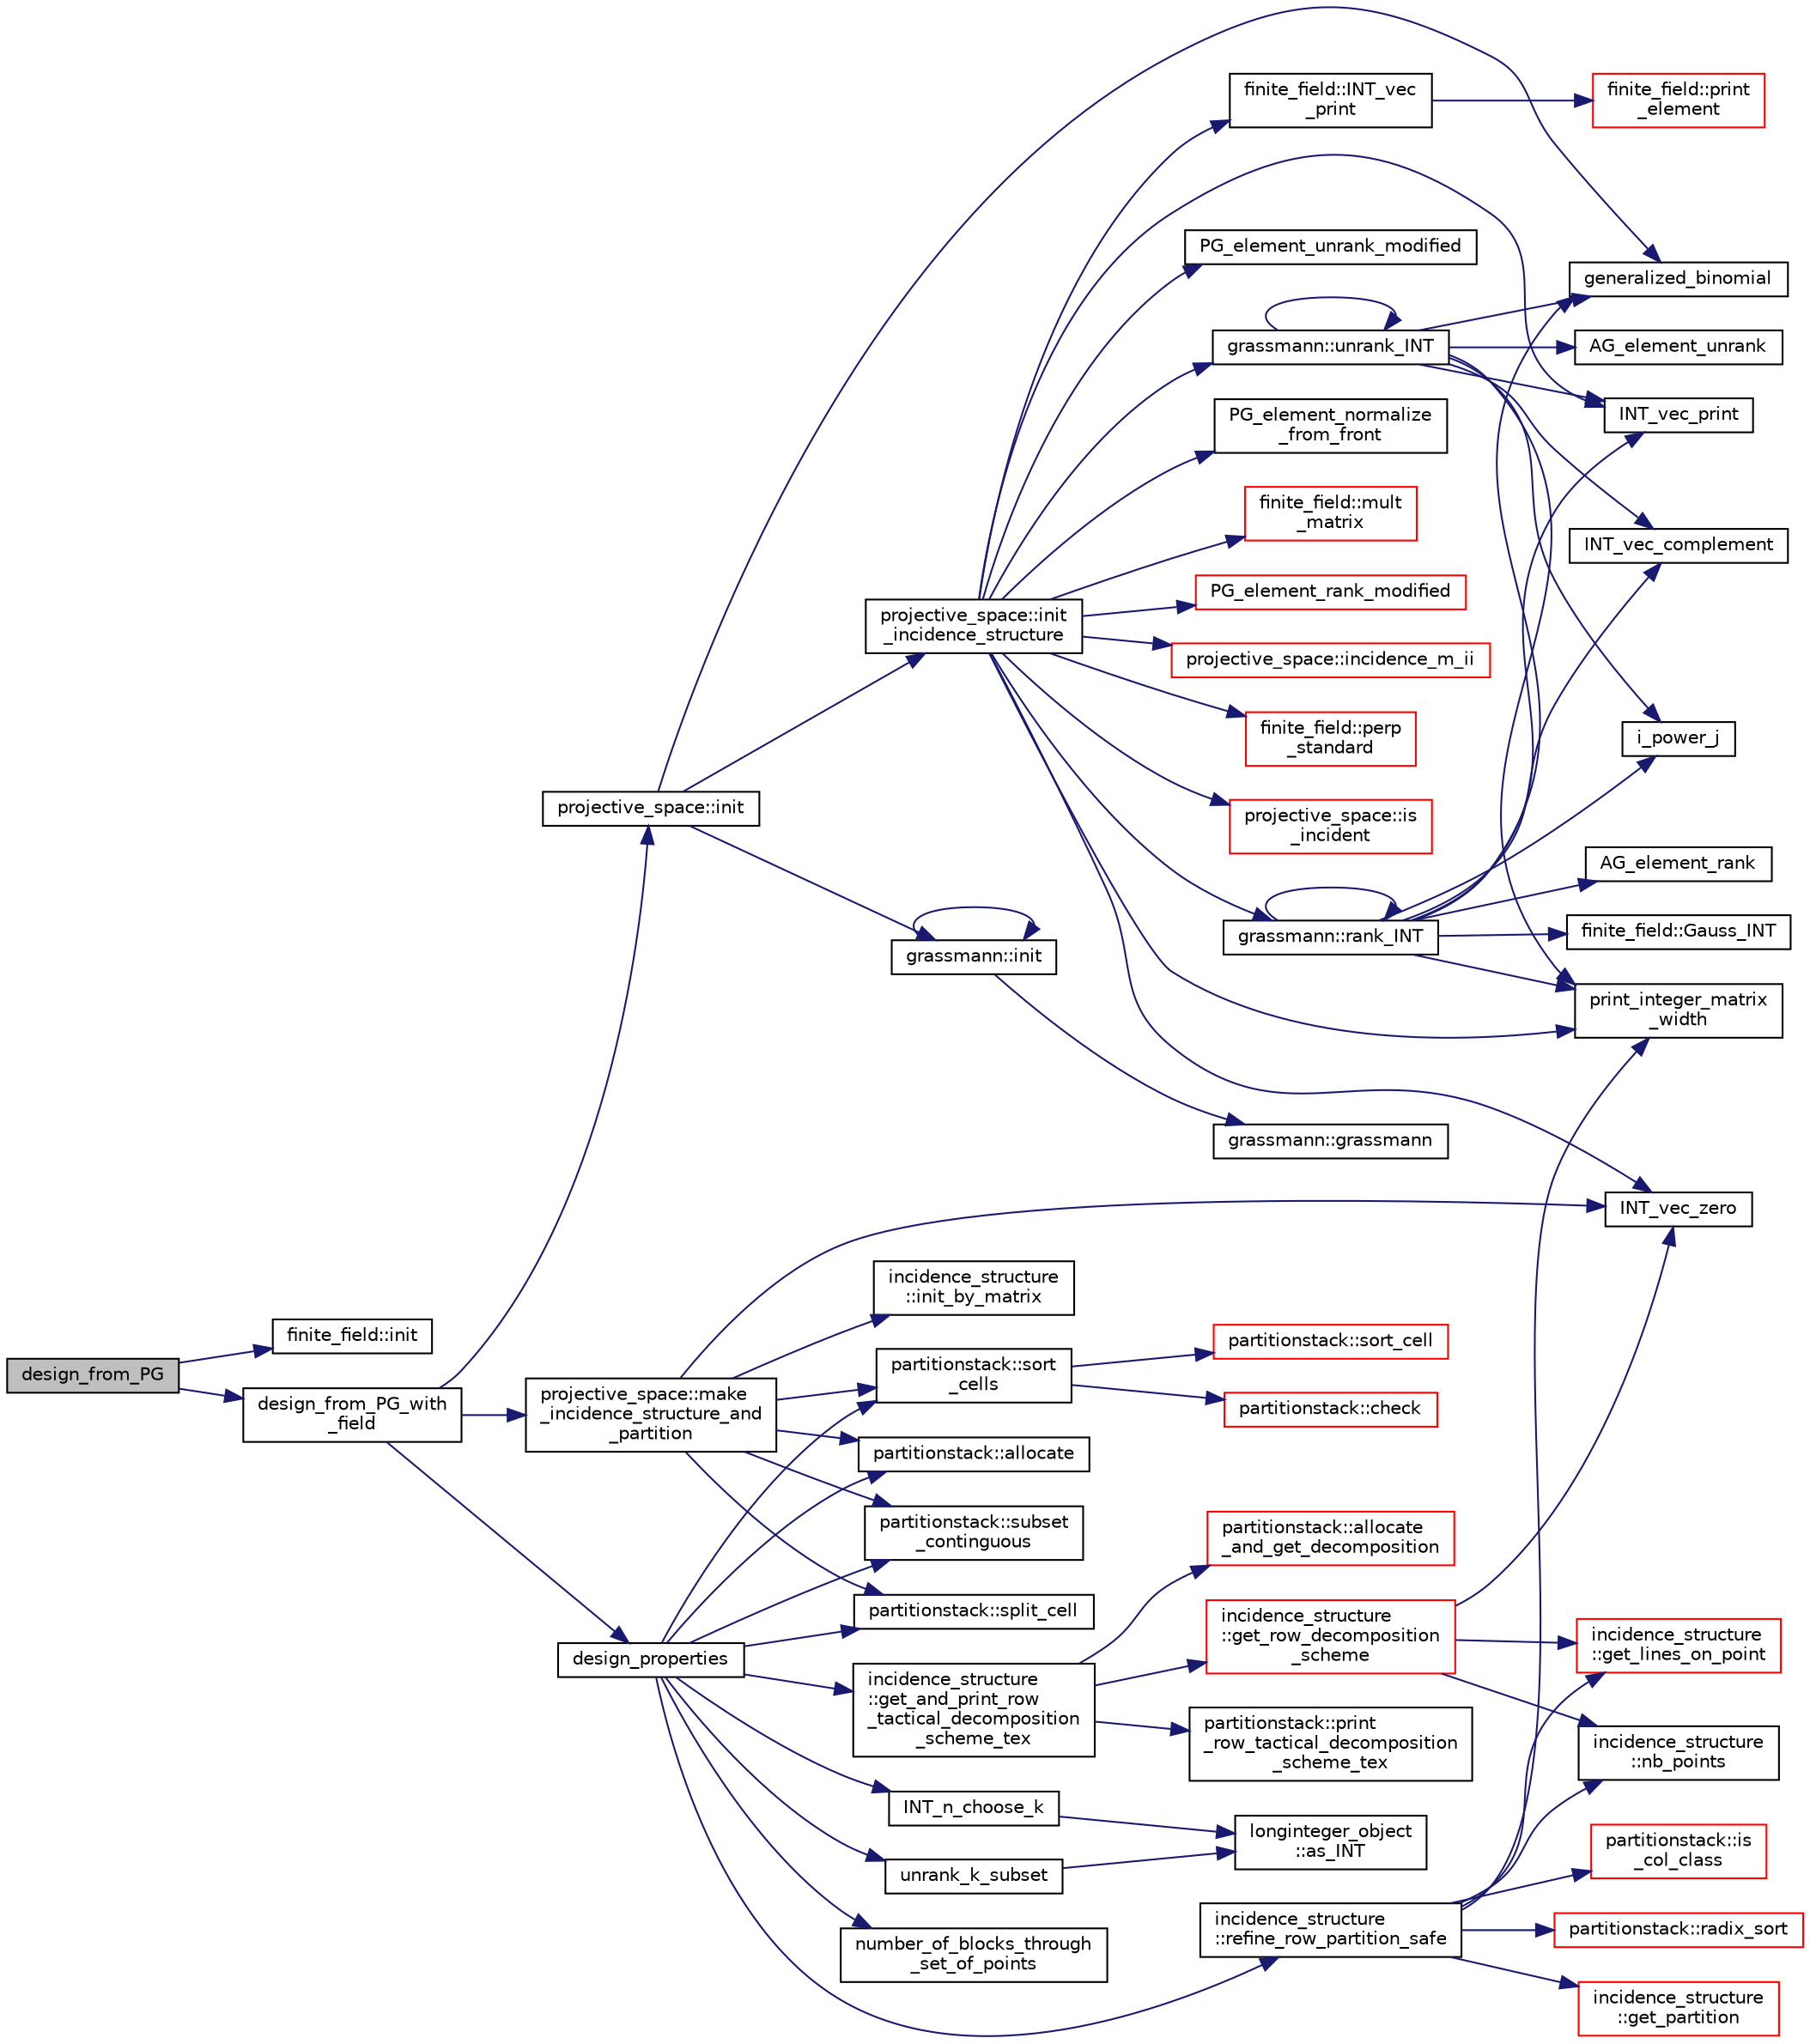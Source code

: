digraph "design_from_PG"
{
  edge [fontname="Helvetica",fontsize="10",labelfontname="Helvetica",labelfontsize="10"];
  node [fontname="Helvetica",fontsize="10",shape=record];
  rankdir="LR";
  Node0 [label="design_from_PG",height=0.2,width=0.4,color="black", fillcolor="grey75", style="filled", fontcolor="black"];
  Node0 -> Node1 [color="midnightblue",fontsize="10",style="solid",fontname="Helvetica"];
  Node1 [label="finite_field::init",height=0.2,width=0.4,color="black", fillcolor="white", style="filled",URL="$df/d5a/classfinite__field.html#a13e75e8165b27464935b50368ee8313c"];
  Node0 -> Node2 [color="midnightblue",fontsize="10",style="solid",fontname="Helvetica"];
  Node2 [label="design_from_PG_with\l_field",height=0.2,width=0.4,color="black", fillcolor="white", style="filled",URL="$d9/dc2/apps_2combinatorics_2design_8_c.html#a5d0ddbe05228e631bc5fc469bc9ba6dd"];
  Node2 -> Node3 [color="midnightblue",fontsize="10",style="solid",fontname="Helvetica"];
  Node3 [label="projective_space::init",height=0.2,width=0.4,color="black", fillcolor="white", style="filled",URL="$d2/d17/classprojective__space.html#a8a1efa40df92744519365f82e4740dab"];
  Node3 -> Node4 [color="midnightblue",fontsize="10",style="solid",fontname="Helvetica"];
  Node4 [label="grassmann::init",height=0.2,width=0.4,color="black", fillcolor="white", style="filled",URL="$df/d02/classgrassmann.html#a2e8cf7b9f203254493d7c2607c17d498"];
  Node4 -> Node5 [color="midnightblue",fontsize="10",style="solid",fontname="Helvetica"];
  Node5 [label="grassmann::grassmann",height=0.2,width=0.4,color="black", fillcolor="white", style="filled",URL="$df/d02/classgrassmann.html#a252a85d3b74eb4fbd5771f4152a5f272"];
  Node4 -> Node4 [color="midnightblue",fontsize="10",style="solid",fontname="Helvetica"];
  Node3 -> Node6 [color="midnightblue",fontsize="10",style="solid",fontname="Helvetica"];
  Node6 [label="generalized_binomial",height=0.2,width=0.4,color="black", fillcolor="white", style="filled",URL="$d2/d7c/combinatorics_8_c.html#a24762dc22e45175d18ec1ec1d2556ae8"];
  Node3 -> Node7 [color="midnightblue",fontsize="10",style="solid",fontname="Helvetica"];
  Node7 [label="projective_space::init\l_incidence_structure",height=0.2,width=0.4,color="black", fillcolor="white", style="filled",URL="$d2/d17/classprojective__space.html#a1e59490325e045cc52674a3706780aed"];
  Node7 -> Node8 [color="midnightblue",fontsize="10",style="solid",fontname="Helvetica"];
  Node8 [label="INT_vec_zero",height=0.2,width=0.4,color="black", fillcolor="white", style="filled",URL="$df/dbf/sajeeb_8_c.html#aa8c9c7977203577026080f546fe4980f"];
  Node7 -> Node9 [color="midnightblue",fontsize="10",style="solid",fontname="Helvetica"];
  Node9 [label="PG_element_unrank_modified",height=0.2,width=0.4,color="black", fillcolor="white", style="filled",URL="$d4/d67/geometry_8h.html#a83ae9b605d496f6a90345303f6efae64"];
  Node7 -> Node10 [color="midnightblue",fontsize="10",style="solid",fontname="Helvetica"];
  Node10 [label="INT_vec_print",height=0.2,width=0.4,color="black", fillcolor="white", style="filled",URL="$df/dbf/sajeeb_8_c.html#a79a5901af0b47dd0d694109543c027fe"];
  Node7 -> Node11 [color="midnightblue",fontsize="10",style="solid",fontname="Helvetica"];
  Node11 [label="finite_field::INT_vec\l_print",height=0.2,width=0.4,color="black", fillcolor="white", style="filled",URL="$df/d5a/classfinite__field.html#a9c33a61dedc197e37b014b6f8dc07f06"];
  Node11 -> Node12 [color="midnightblue",fontsize="10",style="solid",fontname="Helvetica"];
  Node12 [label="finite_field::print\l_element",height=0.2,width=0.4,color="red", fillcolor="white", style="filled",URL="$df/d5a/classfinite__field.html#ab7d1f59c043d7696b8b47c92d0fedad5"];
  Node7 -> Node15 [color="midnightblue",fontsize="10",style="solid",fontname="Helvetica"];
  Node15 [label="PG_element_normalize\l_from_front",height=0.2,width=0.4,color="black", fillcolor="white", style="filled",URL="$d4/d67/geometry_8h.html#af675caf5f9975573455c8d93cb56bf95"];
  Node7 -> Node16 [color="midnightblue",fontsize="10",style="solid",fontname="Helvetica"];
  Node16 [label="grassmann::unrank_INT",height=0.2,width=0.4,color="black", fillcolor="white", style="filled",URL="$df/d02/classgrassmann.html#a32079405b95a6da2ba1420567d762d64"];
  Node16 -> Node6 [color="midnightblue",fontsize="10",style="solid",fontname="Helvetica"];
  Node16 -> Node17 [color="midnightblue",fontsize="10",style="solid",fontname="Helvetica"];
  Node17 [label="i_power_j",height=0.2,width=0.4,color="black", fillcolor="white", style="filled",URL="$de/dc5/algebra__and__number__theory_8h.html#a39b321523e8957d701618bb5cac542b5"];
  Node16 -> Node18 [color="midnightblue",fontsize="10",style="solid",fontname="Helvetica"];
  Node18 [label="AG_element_unrank",height=0.2,width=0.4,color="black", fillcolor="white", style="filled",URL="$d4/d67/geometry_8h.html#a4a33b86c87b2879b97cfa1327abe2885"];
  Node16 -> Node10 [color="midnightblue",fontsize="10",style="solid",fontname="Helvetica"];
  Node16 -> Node16 [color="midnightblue",fontsize="10",style="solid",fontname="Helvetica"];
  Node16 -> Node19 [color="midnightblue",fontsize="10",style="solid",fontname="Helvetica"];
  Node19 [label="INT_vec_complement",height=0.2,width=0.4,color="black", fillcolor="white", style="filled",URL="$d5/db4/io__and__os_8h.html#a2a0a724647575fcd3090c763985eb81a"];
  Node16 -> Node20 [color="midnightblue",fontsize="10",style="solid",fontname="Helvetica"];
  Node20 [label="print_integer_matrix\l_width",height=0.2,width=0.4,color="black", fillcolor="white", style="filled",URL="$d5/db4/io__and__os_8h.html#aa78f3e73fc2179251bd15adbcc31573f"];
  Node7 -> Node20 [color="midnightblue",fontsize="10",style="solid",fontname="Helvetica"];
  Node7 -> Node21 [color="midnightblue",fontsize="10",style="solid",fontname="Helvetica"];
  Node21 [label="grassmann::rank_INT",height=0.2,width=0.4,color="black", fillcolor="white", style="filled",URL="$df/d02/classgrassmann.html#a1fa95ce7ecebd48b04c7a0dc75491184"];
  Node21 -> Node20 [color="midnightblue",fontsize="10",style="solid",fontname="Helvetica"];
  Node21 -> Node22 [color="midnightblue",fontsize="10",style="solid",fontname="Helvetica"];
  Node22 [label="finite_field::Gauss_INT",height=0.2,width=0.4,color="black", fillcolor="white", style="filled",URL="$df/d5a/classfinite__field.html#adb676d2e80341b53751326e3a58beb11"];
  Node21 -> Node10 [color="midnightblue",fontsize="10",style="solid",fontname="Helvetica"];
  Node21 -> Node19 [color="midnightblue",fontsize="10",style="solid",fontname="Helvetica"];
  Node21 -> Node17 [color="midnightblue",fontsize="10",style="solid",fontname="Helvetica"];
  Node21 -> Node6 [color="midnightblue",fontsize="10",style="solid",fontname="Helvetica"];
  Node21 -> Node21 [color="midnightblue",fontsize="10",style="solid",fontname="Helvetica"];
  Node21 -> Node23 [color="midnightblue",fontsize="10",style="solid",fontname="Helvetica"];
  Node23 [label="AG_element_rank",height=0.2,width=0.4,color="black", fillcolor="white", style="filled",URL="$d4/d67/geometry_8h.html#ab2ac908d07dd8038fd996e26bdc75c17"];
  Node7 -> Node24 [color="midnightblue",fontsize="10",style="solid",fontname="Helvetica"];
  Node24 [label="finite_field::mult\l_matrix",height=0.2,width=0.4,color="red", fillcolor="white", style="filled",URL="$df/d5a/classfinite__field.html#a48517f15dfd7b21c37e0975855f1ada2"];
  Node7 -> Node27 [color="midnightblue",fontsize="10",style="solid",fontname="Helvetica"];
  Node27 [label="PG_element_rank_modified",height=0.2,width=0.4,color="red", fillcolor="white", style="filled",URL="$d4/d67/geometry_8h.html#a9cd1a8bf5b88a038e33862f6c2c3dd36"];
  Node7 -> Node29 [color="midnightblue",fontsize="10",style="solid",fontname="Helvetica"];
  Node29 [label="projective_space::incidence_m_ii",height=0.2,width=0.4,color="red", fillcolor="white", style="filled",URL="$d2/d17/classprojective__space.html#adafef534cb822f51289101e7d465ede2"];
  Node7 -> Node31 [color="midnightblue",fontsize="10",style="solid",fontname="Helvetica"];
  Node31 [label="finite_field::perp\l_standard",height=0.2,width=0.4,color="red", fillcolor="white", style="filled",URL="$df/d5a/classfinite__field.html#a2f5bc92908aea624a8d9179d2a9ba057"];
  Node7 -> Node36 [color="midnightblue",fontsize="10",style="solid",fontname="Helvetica"];
  Node36 [label="projective_space::is\l_incident",height=0.2,width=0.4,color="red", fillcolor="white", style="filled",URL="$d2/d17/classprojective__space.html#a225780a9f3d266bc425b3be0cf5bc0ff"];
  Node2 -> Node38 [color="midnightblue",fontsize="10",style="solid",fontname="Helvetica"];
  Node38 [label="projective_space::make\l_incidence_structure_and\l_partition",height=0.2,width=0.4,color="black", fillcolor="white", style="filled",URL="$d2/d17/classprojective__space.html#a40b8d8590d6612a33a930e9c75b45774"];
  Node38 -> Node8 [color="midnightblue",fontsize="10",style="solid",fontname="Helvetica"];
  Node38 -> Node39 [color="midnightblue",fontsize="10",style="solid",fontname="Helvetica"];
  Node39 [label="incidence_structure\l::init_by_matrix",height=0.2,width=0.4,color="black", fillcolor="white", style="filled",URL="$da/d8a/classincidence__structure.html#a3f4fea622872e3e0f50698abca967561"];
  Node38 -> Node40 [color="midnightblue",fontsize="10",style="solid",fontname="Helvetica"];
  Node40 [label="partitionstack::allocate",height=0.2,width=0.4,color="black", fillcolor="white", style="filled",URL="$d3/d87/classpartitionstack.html#a8ff49c4bd001383eb1f9f0d9bbb01c05"];
  Node38 -> Node41 [color="midnightblue",fontsize="10",style="solid",fontname="Helvetica"];
  Node41 [label="partitionstack::subset\l_continguous",height=0.2,width=0.4,color="black", fillcolor="white", style="filled",URL="$d3/d87/classpartitionstack.html#a9a58475ddfa123b384ff187b290fa37c"];
  Node38 -> Node42 [color="midnightblue",fontsize="10",style="solid",fontname="Helvetica"];
  Node42 [label="partitionstack::split_cell",height=0.2,width=0.4,color="black", fillcolor="white", style="filled",URL="$d3/d87/classpartitionstack.html#aafceac783d21309e491df61254f41244"];
  Node38 -> Node43 [color="midnightblue",fontsize="10",style="solid",fontname="Helvetica"];
  Node43 [label="partitionstack::sort\l_cells",height=0.2,width=0.4,color="black", fillcolor="white", style="filled",URL="$d3/d87/classpartitionstack.html#a6e2783ab6d6b06f37ac21ce529e219b6"];
  Node43 -> Node44 [color="midnightblue",fontsize="10",style="solid",fontname="Helvetica"];
  Node44 [label="partitionstack::sort_cell",height=0.2,width=0.4,color="red", fillcolor="white", style="filled",URL="$d3/d87/classpartitionstack.html#abb4d78049a6424e54e65a25c7d57dca2"];
  Node43 -> Node48 [color="midnightblue",fontsize="10",style="solid",fontname="Helvetica"];
  Node48 [label="partitionstack::check",height=0.2,width=0.4,color="red", fillcolor="white", style="filled",URL="$d3/d87/classpartitionstack.html#a30ab45463af6dbfc8e46314ff03624ae"];
  Node2 -> Node51 [color="midnightblue",fontsize="10",style="solid",fontname="Helvetica"];
  Node51 [label="design_properties",height=0.2,width=0.4,color="black", fillcolor="white", style="filled",URL="$d9/dc2/apps_2combinatorics_2design_8_c.html#a7d7aac893d68b4a25d1ab91b57ae2af1"];
  Node51 -> Node40 [color="midnightblue",fontsize="10",style="solid",fontname="Helvetica"];
  Node51 -> Node41 [color="midnightblue",fontsize="10",style="solid",fontname="Helvetica"];
  Node51 -> Node42 [color="midnightblue",fontsize="10",style="solid",fontname="Helvetica"];
  Node51 -> Node43 [color="midnightblue",fontsize="10",style="solid",fontname="Helvetica"];
  Node51 -> Node52 [color="midnightblue",fontsize="10",style="solid",fontname="Helvetica"];
  Node52 [label="incidence_structure\l::refine_row_partition_safe",height=0.2,width=0.4,color="black", fillcolor="white", style="filled",URL="$da/d8a/classincidence__structure.html#ae84b2dc0f1a0cd1f9acfadcae21e3745"];
  Node52 -> Node53 [color="midnightblue",fontsize="10",style="solid",fontname="Helvetica"];
  Node53 [label="incidence_structure\l::get_partition",height=0.2,width=0.4,color="red", fillcolor="white", style="filled",URL="$da/d8a/classincidence__structure.html#a15f287785f85f3c6098dae8ec80a0ccd"];
  Node52 -> Node56 [color="midnightblue",fontsize="10",style="solid",fontname="Helvetica"];
  Node56 [label="incidence_structure\l::nb_points",height=0.2,width=0.4,color="black", fillcolor="white", style="filled",URL="$da/d8a/classincidence__structure.html#aff5f6bfdc7470e73082ee6faacf0af64"];
  Node52 -> Node57 [color="midnightblue",fontsize="10",style="solid",fontname="Helvetica"];
  Node57 [label="incidence_structure\l::get_lines_on_point",height=0.2,width=0.4,color="red", fillcolor="white", style="filled",URL="$da/d8a/classincidence__structure.html#a09148fd9478525b4a65c8e44833d1861"];
  Node52 -> Node20 [color="midnightblue",fontsize="10",style="solid",fontname="Helvetica"];
  Node52 -> Node216 [color="midnightblue",fontsize="10",style="solid",fontname="Helvetica"];
  Node216 [label="partitionstack::is\l_col_class",height=0.2,width=0.4,color="red", fillcolor="white", style="filled",URL="$d3/d87/classpartitionstack.html#a9dbd980faea7ce40bebd3cf4b843bc63"];
  Node52 -> Node217 [color="midnightblue",fontsize="10",style="solid",fontname="Helvetica"];
  Node217 [label="partitionstack::radix_sort",height=0.2,width=0.4,color="red", fillcolor="white", style="filled",URL="$d3/d87/classpartitionstack.html#a9ab564e8289467768e46fea7d6f8711e"];
  Node51 -> Node221 [color="midnightblue",fontsize="10",style="solid",fontname="Helvetica"];
  Node221 [label="incidence_structure\l::get_and_print_row\l_tactical_decomposition\l_scheme_tex",height=0.2,width=0.4,color="black", fillcolor="white", style="filled",URL="$da/d8a/classincidence__structure.html#a93bcc4c9c4ebb9635a60b2c5df9c43b0"];
  Node221 -> Node222 [color="midnightblue",fontsize="10",style="solid",fontname="Helvetica"];
  Node222 [label="partitionstack::allocate\l_and_get_decomposition",height=0.2,width=0.4,color="red", fillcolor="white", style="filled",URL="$d3/d87/classpartitionstack.html#a3cd13923b18c41d37259ed943f331208"];
  Node221 -> Node223 [color="midnightblue",fontsize="10",style="solid",fontname="Helvetica"];
  Node223 [label="incidence_structure\l::get_row_decomposition\l_scheme",height=0.2,width=0.4,color="red", fillcolor="white", style="filled",URL="$da/d8a/classincidence__structure.html#aa0ad04253ba8e75bb15900ee8b01c9aa"];
  Node223 -> Node8 [color="midnightblue",fontsize="10",style="solid",fontname="Helvetica"];
  Node223 -> Node57 [color="midnightblue",fontsize="10",style="solid",fontname="Helvetica"];
  Node223 -> Node56 [color="midnightblue",fontsize="10",style="solid",fontname="Helvetica"];
  Node221 -> Node224 [color="midnightblue",fontsize="10",style="solid",fontname="Helvetica"];
  Node224 [label="partitionstack::print\l_row_tactical_decomposition\l_scheme_tex",height=0.2,width=0.4,color="black", fillcolor="white", style="filled",URL="$d3/d87/classpartitionstack.html#ae4b0ff95426d127e85b655652676c1e2"];
  Node51 -> Node225 [color="midnightblue",fontsize="10",style="solid",fontname="Helvetica"];
  Node225 [label="INT_n_choose_k",height=0.2,width=0.4,color="black", fillcolor="white", style="filled",URL="$d2/d7c/combinatorics_8_c.html#aa74adc702e59feadb839f44c0aaec8f6"];
  Node225 -> Node226 [color="midnightblue",fontsize="10",style="solid",fontname="Helvetica"];
  Node226 [label="longinteger_object\l::as_INT",height=0.2,width=0.4,color="black", fillcolor="white", style="filled",URL="$dd/d7e/classlonginteger__object.html#afb992d4679a6741acc63c8bcba27971e"];
  Node51 -> Node227 [color="midnightblue",fontsize="10",style="solid",fontname="Helvetica"];
  Node227 [label="unrank_k_subset",height=0.2,width=0.4,color="black", fillcolor="white", style="filled",URL="$d2/d7c/combinatorics_8_c.html#a709dbec12f4da5bb02b9352d45a2c77d"];
  Node227 -> Node226 [color="midnightblue",fontsize="10",style="solid",fontname="Helvetica"];
  Node51 -> Node228 [color="midnightblue",fontsize="10",style="solid",fontname="Helvetica"];
  Node228 [label="number_of_blocks_through\l_set_of_points",height=0.2,width=0.4,color="black", fillcolor="white", style="filled",URL="$d9/dc2/apps_2combinatorics_2design_8_c.html#a5b0db90d64c604b9c5ca6070b77f4f42"];
}
